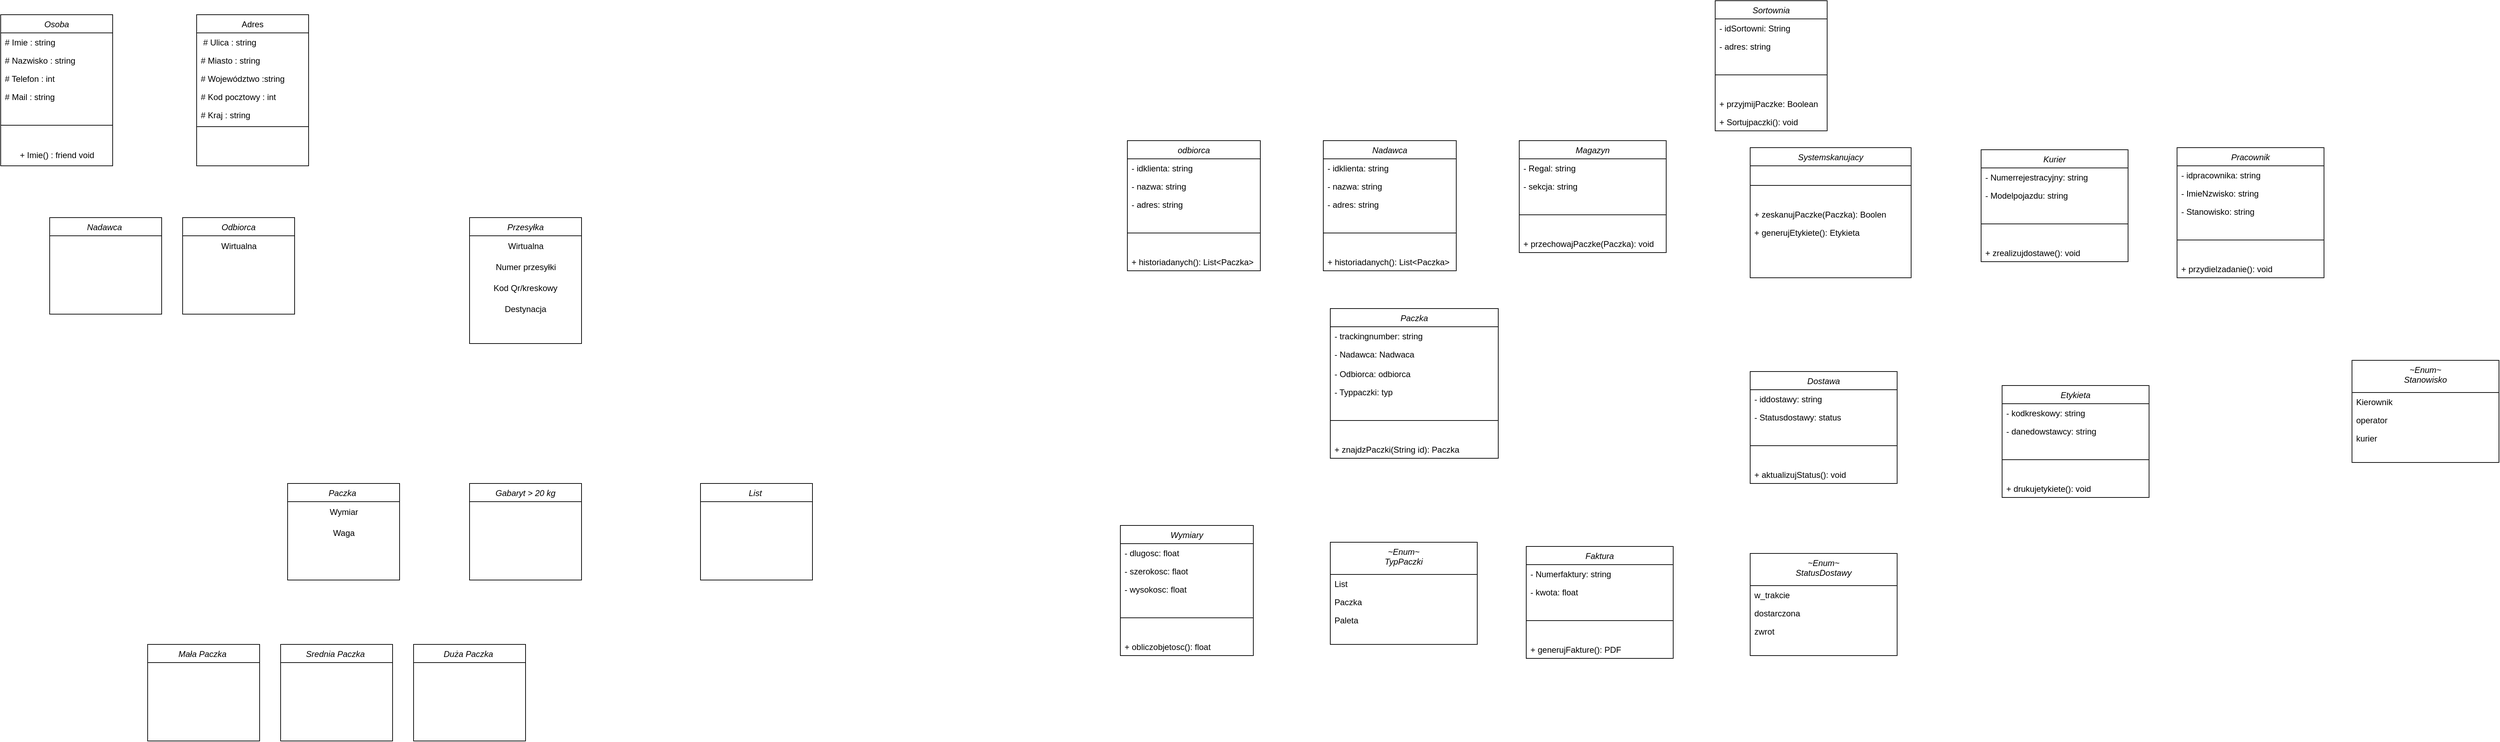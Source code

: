 <mxfile version="26.2.9">
  <diagram id="C5RBs43oDa-KdzZeNtuy" name="Page-1">
    <mxGraphModel dx="1519" dy="380" grid="1" gridSize="10" guides="1" tooltips="1" connect="1" arrows="1" fold="1" page="1" pageScale="1" pageWidth="827" pageHeight="1169" math="0" shadow="0">
      <root>
        <mxCell id="WIyWlLk6GJQsqaUBKTNV-0" />
        <mxCell id="WIyWlLk6GJQsqaUBKTNV-1" parent="WIyWlLk6GJQsqaUBKTNV-0" />
        <mxCell id="zkfFHV4jXpPFQw0GAbJ--0" value="Osoba" style="swimlane;fontStyle=2;align=center;verticalAlign=top;childLayout=stackLayout;horizontal=1;startSize=26;horizontalStack=0;resizeParent=1;resizeLast=0;collapsible=1;marginBottom=0;rounded=0;shadow=0;strokeWidth=1;" parent="WIyWlLk6GJQsqaUBKTNV-1" vertex="1">
          <mxGeometry x="-700" y="30" width="160" height="216" as="geometry">
            <mxRectangle x="230" y="140" width="160" height="26" as="alternateBounds" />
          </mxGeometry>
        </mxCell>
        <mxCell id="zkfFHV4jXpPFQw0GAbJ--1" value="# Imie : string" style="text;align=left;verticalAlign=top;spacingLeft=4;spacingRight=4;overflow=hidden;rotatable=0;points=[[0,0.5],[1,0.5]];portConstraint=eastwest;" parent="zkfFHV4jXpPFQw0GAbJ--0" vertex="1">
          <mxGeometry y="26" width="160" height="26" as="geometry" />
        </mxCell>
        <mxCell id="zkfFHV4jXpPFQw0GAbJ--2" value="# Nazwisko : string" style="text;align=left;verticalAlign=top;spacingLeft=4;spacingRight=4;overflow=hidden;rotatable=0;points=[[0,0.5],[1,0.5]];portConstraint=eastwest;rounded=0;shadow=0;html=0;" parent="zkfFHV4jXpPFQw0GAbJ--0" vertex="1">
          <mxGeometry y="52" width="160" height="26" as="geometry" />
        </mxCell>
        <mxCell id="zkfFHV4jXpPFQw0GAbJ--3" value="# Telefon : int" style="text;align=left;verticalAlign=top;spacingLeft=4;spacingRight=4;overflow=hidden;rotatable=0;points=[[0,0.5],[1,0.5]];portConstraint=eastwest;rounded=0;shadow=0;html=0;" parent="zkfFHV4jXpPFQw0GAbJ--0" vertex="1">
          <mxGeometry y="78" width="160" height="26" as="geometry" />
        </mxCell>
        <mxCell id="BdsNktn8c3Ki6Q-YQM_h-1" value="# Mail : string" style="text;align=left;verticalAlign=top;spacingLeft=4;spacingRight=4;overflow=hidden;rotatable=0;points=[[0,0.5],[1,0.5]];portConstraint=eastwest;rounded=0;shadow=0;html=0;" parent="zkfFHV4jXpPFQw0GAbJ--0" vertex="1">
          <mxGeometry y="104" width="160" height="26" as="geometry" />
        </mxCell>
        <mxCell id="zkfFHV4jXpPFQw0GAbJ--4" value="" style="line;html=1;strokeWidth=1;align=left;verticalAlign=middle;spacingTop=-1;spacingLeft=3;spacingRight=3;rotatable=0;labelPosition=right;points=[];portConstraint=eastwest;" parent="zkfFHV4jXpPFQw0GAbJ--0" vertex="1">
          <mxGeometry y="130" width="160" height="56" as="geometry" />
        </mxCell>
        <mxCell id="GxkbKtknB-CjIowT5Ta8-1" value="+ Imie() : friend void" style="text;html=1;align=center;verticalAlign=middle;resizable=0;points=[];autosize=1;strokeColor=none;fillColor=none;" vertex="1" parent="zkfFHV4jXpPFQw0GAbJ--0">
          <mxGeometry y="186" width="160" height="30" as="geometry" />
        </mxCell>
        <mxCell id="zkfFHV4jXpPFQw0GAbJ--17" value="Adres" style="swimlane;fontStyle=0;align=center;verticalAlign=top;childLayout=stackLayout;horizontal=1;startSize=26;horizontalStack=0;resizeParent=1;resizeLast=0;collapsible=1;marginBottom=0;rounded=0;shadow=0;strokeWidth=1;" parent="WIyWlLk6GJQsqaUBKTNV-1" vertex="1">
          <mxGeometry x="-420" y="30" width="160" height="216" as="geometry">
            <mxRectangle x="550" y="140" width="160" height="26" as="alternateBounds" />
          </mxGeometry>
        </mxCell>
        <mxCell id="zkfFHV4jXpPFQw0GAbJ--18" value=" # Ulica : string" style="text;align=left;verticalAlign=top;spacingLeft=4;spacingRight=4;overflow=hidden;rotatable=0;points=[[0,0.5],[1,0.5]];portConstraint=eastwest;" parent="zkfFHV4jXpPFQw0GAbJ--17" vertex="1">
          <mxGeometry y="26" width="160" height="26" as="geometry" />
        </mxCell>
        <mxCell id="zkfFHV4jXpPFQw0GAbJ--19" value="# Miasto : string" style="text;align=left;verticalAlign=top;spacingLeft=4;spacingRight=4;overflow=hidden;rotatable=0;points=[[0,0.5],[1,0.5]];portConstraint=eastwest;rounded=0;shadow=0;html=0;" parent="zkfFHV4jXpPFQw0GAbJ--17" vertex="1">
          <mxGeometry y="52" width="160" height="26" as="geometry" />
        </mxCell>
        <mxCell id="zkfFHV4jXpPFQw0GAbJ--20" value="# Województwo :string" style="text;align=left;verticalAlign=top;spacingLeft=4;spacingRight=4;overflow=hidden;rotatable=0;points=[[0,0.5],[1,0.5]];portConstraint=eastwest;rounded=0;shadow=0;html=0;" parent="zkfFHV4jXpPFQw0GAbJ--17" vertex="1">
          <mxGeometry y="78" width="160" height="26" as="geometry" />
        </mxCell>
        <mxCell id="zkfFHV4jXpPFQw0GAbJ--21" value="# Kod pocztowy : int" style="text;align=left;verticalAlign=top;spacingLeft=4;spacingRight=4;overflow=hidden;rotatable=0;points=[[0,0.5],[1,0.5]];portConstraint=eastwest;rounded=0;shadow=0;html=0;" parent="zkfFHV4jXpPFQw0GAbJ--17" vertex="1">
          <mxGeometry y="104" width="160" height="26" as="geometry" />
        </mxCell>
        <mxCell id="zkfFHV4jXpPFQw0GAbJ--22" value="# Kraj : string" style="text;align=left;verticalAlign=top;spacingLeft=4;spacingRight=4;overflow=hidden;rotatable=0;points=[[0,0.5],[1,0.5]];portConstraint=eastwest;rounded=0;shadow=0;html=0;" parent="zkfFHV4jXpPFQw0GAbJ--17" vertex="1">
          <mxGeometry y="130" width="160" height="26" as="geometry" />
        </mxCell>
        <mxCell id="zkfFHV4jXpPFQw0GAbJ--23" value="" style="line;html=1;strokeWidth=1;align=left;verticalAlign=middle;spacingTop=-1;spacingLeft=3;spacingRight=3;rotatable=0;labelPosition=right;points=[];portConstraint=eastwest;" parent="zkfFHV4jXpPFQw0GAbJ--17" vertex="1">
          <mxGeometry y="156" width="160" height="8" as="geometry" />
        </mxCell>
        <mxCell id="rjLxEYTSQMDGjOI9FriD-2" value="Przesyłka" style="swimlane;fontStyle=2;align=center;verticalAlign=top;childLayout=stackLayout;horizontal=1;startSize=26;horizontalStack=0;resizeParent=1;resizeLast=0;collapsible=1;marginBottom=0;rounded=0;shadow=0;strokeWidth=1;" parent="WIyWlLk6GJQsqaUBKTNV-1" vertex="1">
          <mxGeometry x="-30" y="320" width="160" height="180" as="geometry">
            <mxRectangle x="230" y="140" width="160" height="26" as="alternateBounds" />
          </mxGeometry>
        </mxCell>
        <mxCell id="rjLxEYTSQMDGjOI9FriD-8" value="Wirtualna" style="text;html=1;align=center;verticalAlign=middle;resizable=0;points=[];autosize=1;strokeColor=none;fillColor=none;" parent="rjLxEYTSQMDGjOI9FriD-2" vertex="1">
          <mxGeometry y="26" width="160" height="30" as="geometry" />
        </mxCell>
        <mxCell id="W7phZdBXkQrkiaIX9PyD-0" value="Numer przesyłki" style="text;html=1;align=center;verticalAlign=middle;resizable=0;points=[];autosize=1;strokeColor=none;fillColor=none;" parent="rjLxEYTSQMDGjOI9FriD-2" vertex="1">
          <mxGeometry y="56" width="160" height="30" as="geometry" />
        </mxCell>
        <mxCell id="W7phZdBXkQrkiaIX9PyD-1" value="Kod Qr/kreskowy" style="text;html=1;align=center;verticalAlign=middle;whiteSpace=wrap;rounded=0;" parent="rjLxEYTSQMDGjOI9FriD-2" vertex="1">
          <mxGeometry y="86" width="160" height="30" as="geometry" />
        </mxCell>
        <mxCell id="ycdO8XLY1XzXlpFilpPe-3" value="Destynacja" style="text;html=1;align=center;verticalAlign=middle;whiteSpace=wrap;rounded=0;" parent="rjLxEYTSQMDGjOI9FriD-2" vertex="1">
          <mxGeometry y="116" width="160" height="30" as="geometry" />
        </mxCell>
        <mxCell id="rjLxEYTSQMDGjOI9FriD-10" value="Paczka " style="swimlane;fontStyle=2;align=center;verticalAlign=top;childLayout=stackLayout;horizontal=1;startSize=26;horizontalStack=0;resizeParent=1;resizeLast=0;collapsible=1;marginBottom=0;rounded=0;shadow=0;strokeWidth=1;" parent="WIyWlLk6GJQsqaUBKTNV-1" vertex="1">
          <mxGeometry x="-290" y="700" width="160" height="138" as="geometry">
            <mxRectangle x="230" y="140" width="160" height="26" as="alternateBounds" />
          </mxGeometry>
        </mxCell>
        <mxCell id="ycdO8XLY1XzXlpFilpPe-28" value="Wymiar" style="text;html=1;align=center;verticalAlign=middle;resizable=0;points=[];autosize=1;strokeColor=none;fillColor=none;" parent="rjLxEYTSQMDGjOI9FriD-10" vertex="1">
          <mxGeometry y="26" width="160" height="30" as="geometry" />
        </mxCell>
        <mxCell id="ycdO8XLY1XzXlpFilpPe-29" value="Waga" style="text;html=1;align=center;verticalAlign=middle;resizable=0;points=[];autosize=1;strokeColor=none;fillColor=none;" parent="rjLxEYTSQMDGjOI9FriD-10" vertex="1">
          <mxGeometry y="56" width="160" height="30" as="geometry" />
        </mxCell>
        <mxCell id="rjLxEYTSQMDGjOI9FriD-16" value="List " style="swimlane;fontStyle=2;align=center;verticalAlign=top;childLayout=stackLayout;horizontal=1;startSize=26;horizontalStack=0;resizeParent=1;resizeLast=0;collapsible=1;marginBottom=0;rounded=0;shadow=0;strokeWidth=1;" parent="WIyWlLk6GJQsqaUBKTNV-1" vertex="1">
          <mxGeometry x="300" y="700" width="160" height="138" as="geometry">
            <mxRectangle x="230" y="140" width="160" height="26" as="alternateBounds" />
          </mxGeometry>
        </mxCell>
        <mxCell id="rjLxEYTSQMDGjOI9FriD-22" value="Gabaryt &gt; 20 kg" style="swimlane;fontStyle=2;align=center;verticalAlign=top;childLayout=stackLayout;horizontal=1;startSize=26;horizontalStack=0;resizeParent=1;resizeLast=0;collapsible=1;marginBottom=0;rounded=0;shadow=0;strokeWidth=1;" parent="WIyWlLk6GJQsqaUBKTNV-1" vertex="1">
          <mxGeometry x="-30" y="700" width="160" height="138" as="geometry">
            <mxRectangle x="230" y="140" width="160" height="26" as="alternateBounds" />
          </mxGeometry>
        </mxCell>
        <mxCell id="rjLxEYTSQMDGjOI9FriD-40" value="Nadawca " style="swimlane;fontStyle=2;align=center;verticalAlign=top;childLayout=stackLayout;horizontal=1;startSize=26;horizontalStack=0;resizeParent=1;resizeLast=0;collapsible=1;marginBottom=0;rounded=0;shadow=0;strokeWidth=1;" parent="WIyWlLk6GJQsqaUBKTNV-1" vertex="1">
          <mxGeometry x="-630" y="320" width="160" height="138" as="geometry">
            <mxRectangle x="230" y="140" width="160" height="26" as="alternateBounds" />
          </mxGeometry>
        </mxCell>
        <mxCell id="rjLxEYTSQMDGjOI9FriD-46" value="Odbiorca" style="swimlane;fontStyle=2;align=center;verticalAlign=top;childLayout=stackLayout;horizontal=1;startSize=26;horizontalStack=0;resizeParent=1;resizeLast=0;collapsible=1;marginBottom=0;rounded=0;shadow=0;strokeWidth=1;" parent="WIyWlLk6GJQsqaUBKTNV-1" vertex="1">
          <mxGeometry x="-440" y="320" width="160" height="138" as="geometry">
            <mxRectangle x="230" y="140" width="160" height="26" as="alternateBounds" />
          </mxGeometry>
        </mxCell>
        <mxCell id="ycdO8XLY1XzXlpFilpPe-8" value="Wirtualna" style="text;html=1;align=center;verticalAlign=middle;resizable=0;points=[];autosize=1;strokeColor=none;fillColor=none;" parent="rjLxEYTSQMDGjOI9FriD-46" vertex="1">
          <mxGeometry y="26" width="160" height="30" as="geometry" />
        </mxCell>
        <mxCell id="ycdO8XLY1XzXlpFilpPe-0" value="Mała Paczka " style="swimlane;fontStyle=2;align=center;verticalAlign=top;childLayout=stackLayout;horizontal=1;startSize=26;horizontalStack=0;resizeParent=1;resizeLast=0;collapsible=1;marginBottom=0;rounded=0;shadow=0;strokeWidth=1;" parent="WIyWlLk6GJQsqaUBKTNV-1" vertex="1">
          <mxGeometry x="-490" y="930" width="160" height="138" as="geometry">
            <mxRectangle x="230" y="140" width="160" height="26" as="alternateBounds" />
          </mxGeometry>
        </mxCell>
        <mxCell id="ycdO8XLY1XzXlpFilpPe-1" value="Srednia Paczka " style="swimlane;fontStyle=2;align=center;verticalAlign=top;childLayout=stackLayout;horizontal=1;startSize=26;horizontalStack=0;resizeParent=1;resizeLast=0;collapsible=1;marginBottom=0;rounded=0;shadow=0;strokeWidth=1;" parent="WIyWlLk6GJQsqaUBKTNV-1" vertex="1">
          <mxGeometry x="-300" y="930" width="160" height="138" as="geometry">
            <mxRectangle x="230" y="140" width="160" height="26" as="alternateBounds" />
          </mxGeometry>
        </mxCell>
        <mxCell id="ycdO8XLY1XzXlpFilpPe-4" value="Duża Paczka " style="swimlane;fontStyle=2;align=center;verticalAlign=top;childLayout=stackLayout;horizontal=1;startSize=26;horizontalStack=0;resizeParent=1;resizeLast=0;collapsible=1;marginBottom=0;rounded=0;shadow=0;strokeWidth=1;" parent="WIyWlLk6GJQsqaUBKTNV-1" vertex="1">
          <mxGeometry x="-110" y="930" width="160" height="138" as="geometry">
            <mxRectangle x="230" y="140" width="160" height="26" as="alternateBounds" />
          </mxGeometry>
        </mxCell>
        <mxCell id="8LbB3TqISz4UHMFWmRGF-1011" value="Sortownia" style="swimlane;fontStyle=2;align=center;verticalAlign=top;childLayout=stackLayout;horizontal=1;startSize=26;horizontalStack=0;resizeParent=1;resizeLast=0;collapsible=1;marginBottom=0;rounded=0;shadow=0;strokeWidth=1;" vertex="1" parent="WIyWlLk6GJQsqaUBKTNV-1">
          <mxGeometry x="1750" y="10" width="160" height="186" as="geometry">
            <mxRectangle x="230" y="140" width="160" height="26" as="alternateBounds" />
          </mxGeometry>
        </mxCell>
        <mxCell id="8LbB3TqISz4UHMFWmRGF-1012" value="- idSortowni: String" style="text;align=left;verticalAlign=top;spacingLeft=4;spacingRight=4;overflow=hidden;rotatable=0;points=[[0,0.5],[1,0.5]];portConstraint=eastwest;" vertex="1" parent="8LbB3TqISz4UHMFWmRGF-1011">
          <mxGeometry y="26" width="160" height="26" as="geometry" />
        </mxCell>
        <mxCell id="8LbB3TqISz4UHMFWmRGF-1013" value="- adres: string" style="text;align=left;verticalAlign=top;spacingLeft=4;spacingRight=4;overflow=hidden;rotatable=0;points=[[0,0.5],[1,0.5]];portConstraint=eastwest;rounded=0;shadow=0;html=0;" vertex="1" parent="8LbB3TqISz4UHMFWmRGF-1011">
          <mxGeometry y="52" width="160" height="26" as="geometry" />
        </mxCell>
        <mxCell id="8LbB3TqISz4UHMFWmRGF-1016" value="" style="line;html=1;strokeWidth=1;align=left;verticalAlign=middle;spacingTop=-1;spacingLeft=3;spacingRight=3;rotatable=0;labelPosition=right;points=[];portConstraint=eastwest;" vertex="1" parent="8LbB3TqISz4UHMFWmRGF-1011">
          <mxGeometry y="78" width="160" height="56" as="geometry" />
        </mxCell>
        <mxCell id="8LbB3TqISz4UHMFWmRGF-1014" value="+ przyjmijPaczke: Boolean" style="text;align=left;verticalAlign=top;spacingLeft=4;spacingRight=4;overflow=hidden;rotatable=0;points=[[0,0.5],[1,0.5]];portConstraint=eastwest;rounded=0;shadow=0;html=0;" vertex="1" parent="8LbB3TqISz4UHMFWmRGF-1011">
          <mxGeometry y="134" width="160" height="26" as="geometry" />
        </mxCell>
        <mxCell id="8LbB3TqISz4UHMFWmRGF-1015" value="+ Sortujpaczki(): void" style="text;align=left;verticalAlign=top;spacingLeft=4;spacingRight=4;overflow=hidden;rotatable=0;points=[[0,0.5],[1,0.5]];portConstraint=eastwest;rounded=0;shadow=0;html=0;" vertex="1" parent="8LbB3TqISz4UHMFWmRGF-1011">
          <mxGeometry y="160" width="160" height="26" as="geometry" />
        </mxCell>
        <mxCell id="8LbB3TqISz4UHMFWmRGF-1017" value="Magazyn" style="swimlane;fontStyle=2;align=center;verticalAlign=top;childLayout=stackLayout;horizontal=1;startSize=26;horizontalStack=0;resizeParent=1;resizeLast=0;collapsible=1;marginBottom=0;rounded=0;shadow=0;strokeWidth=1;" vertex="1" parent="WIyWlLk6GJQsqaUBKTNV-1">
          <mxGeometry x="1470" y="210" width="210" height="160" as="geometry">
            <mxRectangle x="230" y="140" width="160" height="26" as="alternateBounds" />
          </mxGeometry>
        </mxCell>
        <mxCell id="8LbB3TqISz4UHMFWmRGF-1018" value="- Regal: string" style="text;align=left;verticalAlign=top;spacingLeft=4;spacingRight=4;overflow=hidden;rotatable=0;points=[[0,0.5],[1,0.5]];portConstraint=eastwest;" vertex="1" parent="8LbB3TqISz4UHMFWmRGF-1017">
          <mxGeometry y="26" width="210" height="26" as="geometry" />
        </mxCell>
        <mxCell id="8LbB3TqISz4UHMFWmRGF-1019" value="- sekcja: string" style="text;align=left;verticalAlign=top;spacingLeft=4;spacingRight=4;overflow=hidden;rotatable=0;points=[[0,0.5],[1,0.5]];portConstraint=eastwest;rounded=0;shadow=0;html=0;" vertex="1" parent="8LbB3TqISz4UHMFWmRGF-1017">
          <mxGeometry y="52" width="210" height="26" as="geometry" />
        </mxCell>
        <mxCell id="8LbB3TqISz4UHMFWmRGF-1022" value="" style="line;html=1;strokeWidth=1;align=left;verticalAlign=middle;spacingTop=-1;spacingLeft=3;spacingRight=3;rotatable=0;labelPosition=right;points=[];portConstraint=eastwest;" vertex="1" parent="8LbB3TqISz4UHMFWmRGF-1017">
          <mxGeometry y="78" width="210" height="56" as="geometry" />
        </mxCell>
        <mxCell id="8LbB3TqISz4UHMFWmRGF-1021" value="+ przechowajPaczke(Paczka): void" style="text;align=left;verticalAlign=top;spacingLeft=4;spacingRight=4;overflow=hidden;rotatable=0;points=[[0,0.5],[1,0.5]];portConstraint=eastwest;rounded=0;shadow=0;html=0;" vertex="1" parent="8LbB3TqISz4UHMFWmRGF-1017">
          <mxGeometry y="134" width="210" height="26" as="geometry" />
        </mxCell>
        <mxCell id="8LbB3TqISz4UHMFWmRGF-1025" value="Nadawca" style="swimlane;fontStyle=2;align=center;verticalAlign=top;childLayout=stackLayout;horizontal=1;startSize=26;horizontalStack=0;resizeParent=1;resizeLast=0;collapsible=1;marginBottom=0;rounded=0;shadow=0;strokeWidth=1;" vertex="1" parent="WIyWlLk6GJQsqaUBKTNV-1">
          <mxGeometry x="1190" y="210" width="190" height="186" as="geometry">
            <mxRectangle x="230" y="140" width="160" height="26" as="alternateBounds" />
          </mxGeometry>
        </mxCell>
        <mxCell id="8LbB3TqISz4UHMFWmRGF-1026" value="- idklienta: string" style="text;align=left;verticalAlign=top;spacingLeft=4;spacingRight=4;overflow=hidden;rotatable=0;points=[[0,0.5],[1,0.5]];portConstraint=eastwest;" vertex="1" parent="8LbB3TqISz4UHMFWmRGF-1025">
          <mxGeometry y="26" width="190" height="26" as="geometry" />
        </mxCell>
        <mxCell id="8LbB3TqISz4UHMFWmRGF-1027" value="- nazwa: string" style="text;align=left;verticalAlign=top;spacingLeft=4;spacingRight=4;overflow=hidden;rotatable=0;points=[[0,0.5],[1,0.5]];portConstraint=eastwest;rounded=0;shadow=0;html=0;" vertex="1" parent="8LbB3TqISz4UHMFWmRGF-1025">
          <mxGeometry y="52" width="190" height="26" as="geometry" />
        </mxCell>
        <mxCell id="8LbB3TqISz4UHMFWmRGF-1028" value="- adres: string" style="text;align=left;verticalAlign=top;spacingLeft=4;spacingRight=4;overflow=hidden;rotatable=0;points=[[0,0.5],[1,0.5]];portConstraint=eastwest;rounded=0;shadow=0;html=0;" vertex="1" parent="8LbB3TqISz4UHMFWmRGF-1025">
          <mxGeometry y="78" width="190" height="26" as="geometry" />
        </mxCell>
        <mxCell id="8LbB3TqISz4UHMFWmRGF-1030" value="" style="line;html=1;strokeWidth=1;align=left;verticalAlign=middle;spacingTop=-1;spacingLeft=3;spacingRight=3;rotatable=0;labelPosition=right;points=[];portConstraint=eastwest;" vertex="1" parent="8LbB3TqISz4UHMFWmRGF-1025">
          <mxGeometry y="104" width="190" height="56" as="geometry" />
        </mxCell>
        <mxCell id="8LbB3TqISz4UHMFWmRGF-1029" value="+ historiadanych(): List&lt;Paczka&gt;" style="text;align=left;verticalAlign=top;spacingLeft=4;spacingRight=4;overflow=hidden;rotatable=0;points=[[0,0.5],[1,0.5]];portConstraint=eastwest;rounded=0;shadow=0;html=0;" vertex="1" parent="8LbB3TqISz4UHMFWmRGF-1025">
          <mxGeometry y="160" width="190" height="26" as="geometry" />
        </mxCell>
        <mxCell id="8LbB3TqISz4UHMFWmRGF-1043" value="odbiorca" style="swimlane;fontStyle=2;align=center;verticalAlign=top;childLayout=stackLayout;horizontal=1;startSize=26;horizontalStack=0;resizeParent=1;resizeLast=0;collapsible=1;marginBottom=0;rounded=0;shadow=0;strokeWidth=1;" vertex="1" parent="WIyWlLk6GJQsqaUBKTNV-1">
          <mxGeometry x="910" y="210" width="190" height="186" as="geometry">
            <mxRectangle x="230" y="140" width="160" height="26" as="alternateBounds" />
          </mxGeometry>
        </mxCell>
        <mxCell id="8LbB3TqISz4UHMFWmRGF-1044" value="- idklienta: string" style="text;align=left;verticalAlign=top;spacingLeft=4;spacingRight=4;overflow=hidden;rotatable=0;points=[[0,0.5],[1,0.5]];portConstraint=eastwest;" vertex="1" parent="8LbB3TqISz4UHMFWmRGF-1043">
          <mxGeometry y="26" width="190" height="26" as="geometry" />
        </mxCell>
        <mxCell id="8LbB3TqISz4UHMFWmRGF-1045" value="- nazwa: string" style="text;align=left;verticalAlign=top;spacingLeft=4;spacingRight=4;overflow=hidden;rotatable=0;points=[[0,0.5],[1,0.5]];portConstraint=eastwest;rounded=0;shadow=0;html=0;" vertex="1" parent="8LbB3TqISz4UHMFWmRGF-1043">
          <mxGeometry y="52" width="190" height="26" as="geometry" />
        </mxCell>
        <mxCell id="8LbB3TqISz4UHMFWmRGF-1046" value="- adres: string" style="text;align=left;verticalAlign=top;spacingLeft=4;spacingRight=4;overflow=hidden;rotatable=0;points=[[0,0.5],[1,0.5]];portConstraint=eastwest;rounded=0;shadow=0;html=0;" vertex="1" parent="8LbB3TqISz4UHMFWmRGF-1043">
          <mxGeometry y="78" width="190" height="26" as="geometry" />
        </mxCell>
        <mxCell id="8LbB3TqISz4UHMFWmRGF-1047" value="" style="line;html=1;strokeWidth=1;align=left;verticalAlign=middle;spacingTop=-1;spacingLeft=3;spacingRight=3;rotatable=0;labelPosition=right;points=[];portConstraint=eastwest;" vertex="1" parent="8LbB3TqISz4UHMFWmRGF-1043">
          <mxGeometry y="104" width="190" height="56" as="geometry" />
        </mxCell>
        <mxCell id="8LbB3TqISz4UHMFWmRGF-1048" value="+ historiadanych(): List&lt;Paczka&gt;" style="text;align=left;verticalAlign=top;spacingLeft=4;spacingRight=4;overflow=hidden;rotatable=0;points=[[0,0.5],[1,0.5]];portConstraint=eastwest;rounded=0;shadow=0;html=0;" vertex="1" parent="8LbB3TqISz4UHMFWmRGF-1043">
          <mxGeometry y="160" width="190" height="26" as="geometry" />
        </mxCell>
        <mxCell id="8LbB3TqISz4UHMFWmRGF-1049" value="Systemskanujacy" style="swimlane;fontStyle=2;align=center;verticalAlign=top;childLayout=stackLayout;horizontal=1;startSize=26;horizontalStack=0;resizeParent=1;resizeLast=0;collapsible=1;marginBottom=0;rounded=0;shadow=0;strokeWidth=1;" vertex="1" parent="WIyWlLk6GJQsqaUBKTNV-1">
          <mxGeometry x="1800" y="220" width="230" height="186" as="geometry">
            <mxRectangle x="230" y="140" width="160" height="26" as="alternateBounds" />
          </mxGeometry>
        </mxCell>
        <mxCell id="8LbB3TqISz4UHMFWmRGF-1053" value="" style="line;html=1;strokeWidth=1;align=left;verticalAlign=middle;spacingTop=-1;spacingLeft=3;spacingRight=3;rotatable=0;labelPosition=right;points=[];portConstraint=eastwest;" vertex="1" parent="8LbB3TqISz4UHMFWmRGF-1049">
          <mxGeometry y="26" width="230" height="56" as="geometry" />
        </mxCell>
        <mxCell id="8LbB3TqISz4UHMFWmRGF-1054" value="+ zeskanujPaczke(Paczka): Boolen" style="text;align=left;verticalAlign=top;spacingLeft=4;spacingRight=4;overflow=hidden;rotatable=0;points=[[0,0.5],[1,0.5]];portConstraint=eastwest;rounded=0;shadow=0;html=0;" vertex="1" parent="8LbB3TqISz4UHMFWmRGF-1049">
          <mxGeometry y="82" width="230" height="26" as="geometry" />
        </mxCell>
        <mxCell id="8LbB3TqISz4UHMFWmRGF-1055" value="+ generujEtykiete(): Etykieta" style="text;align=left;verticalAlign=top;spacingLeft=4;spacingRight=4;overflow=hidden;rotatable=0;points=[[0,0.5],[1,0.5]];portConstraint=eastwest;rounded=0;shadow=0;html=0;" vertex="1" parent="8LbB3TqISz4UHMFWmRGF-1049">
          <mxGeometry y="108" width="230" height="26" as="geometry" />
        </mxCell>
        <mxCell id="8LbB3TqISz4UHMFWmRGF-1056" value="Kurier" style="swimlane;fontStyle=2;align=center;verticalAlign=top;childLayout=stackLayout;horizontal=1;startSize=26;horizontalStack=0;resizeParent=1;resizeLast=0;collapsible=1;marginBottom=0;rounded=0;shadow=0;strokeWidth=1;" vertex="1" parent="WIyWlLk6GJQsqaUBKTNV-1">
          <mxGeometry x="2130" y="223" width="210" height="160" as="geometry">
            <mxRectangle x="230" y="140" width="160" height="26" as="alternateBounds" />
          </mxGeometry>
        </mxCell>
        <mxCell id="8LbB3TqISz4UHMFWmRGF-1057" value="- Numerrejestracyjny: string" style="text;align=left;verticalAlign=top;spacingLeft=4;spacingRight=4;overflow=hidden;rotatable=0;points=[[0,0.5],[1,0.5]];portConstraint=eastwest;" vertex="1" parent="8LbB3TqISz4UHMFWmRGF-1056">
          <mxGeometry y="26" width="210" height="26" as="geometry" />
        </mxCell>
        <mxCell id="8LbB3TqISz4UHMFWmRGF-1058" value="- Modelpojazdu: string" style="text;align=left;verticalAlign=top;spacingLeft=4;spacingRight=4;overflow=hidden;rotatable=0;points=[[0,0.5],[1,0.5]];portConstraint=eastwest;rounded=0;shadow=0;html=0;" vertex="1" parent="8LbB3TqISz4UHMFWmRGF-1056">
          <mxGeometry y="52" width="210" height="26" as="geometry" />
        </mxCell>
        <mxCell id="8LbB3TqISz4UHMFWmRGF-1059" value="" style="line;html=1;strokeWidth=1;align=left;verticalAlign=middle;spacingTop=-1;spacingLeft=3;spacingRight=3;rotatable=0;labelPosition=right;points=[];portConstraint=eastwest;" vertex="1" parent="8LbB3TqISz4UHMFWmRGF-1056">
          <mxGeometry y="78" width="210" height="56" as="geometry" />
        </mxCell>
        <mxCell id="8LbB3TqISz4UHMFWmRGF-1060" value="+ zrealizujdostawe(): void" style="text;align=left;verticalAlign=top;spacingLeft=4;spacingRight=4;overflow=hidden;rotatable=0;points=[[0,0.5],[1,0.5]];portConstraint=eastwest;rounded=0;shadow=0;html=0;" vertex="1" parent="8LbB3TqISz4UHMFWmRGF-1056">
          <mxGeometry y="134" width="210" height="26" as="geometry" />
        </mxCell>
        <mxCell id="8LbB3TqISz4UHMFWmRGF-1061" value="Pracownik" style="swimlane;fontStyle=2;align=center;verticalAlign=top;childLayout=stackLayout;horizontal=1;startSize=26;horizontalStack=0;resizeParent=1;resizeLast=0;collapsible=1;marginBottom=0;rounded=0;shadow=0;strokeWidth=1;" vertex="1" parent="WIyWlLk6GJQsqaUBKTNV-1">
          <mxGeometry x="2410" y="220" width="210" height="186" as="geometry">
            <mxRectangle x="230" y="140" width="160" height="26" as="alternateBounds" />
          </mxGeometry>
        </mxCell>
        <mxCell id="8LbB3TqISz4UHMFWmRGF-1062" value="- idpracownika: string" style="text;align=left;verticalAlign=top;spacingLeft=4;spacingRight=4;overflow=hidden;rotatable=0;points=[[0,0.5],[1,0.5]];portConstraint=eastwest;" vertex="1" parent="8LbB3TqISz4UHMFWmRGF-1061">
          <mxGeometry y="26" width="210" height="26" as="geometry" />
        </mxCell>
        <mxCell id="8LbB3TqISz4UHMFWmRGF-1063" value="- ImieNzwisko: string" style="text;align=left;verticalAlign=top;spacingLeft=4;spacingRight=4;overflow=hidden;rotatable=0;points=[[0,0.5],[1,0.5]];portConstraint=eastwest;rounded=0;shadow=0;html=0;" vertex="1" parent="8LbB3TqISz4UHMFWmRGF-1061">
          <mxGeometry y="52" width="210" height="26" as="geometry" />
        </mxCell>
        <mxCell id="8LbB3TqISz4UHMFWmRGF-1066" value="- Stanowisko: string" style="text;align=left;verticalAlign=top;spacingLeft=4;spacingRight=4;overflow=hidden;rotatable=0;points=[[0,0.5],[1,0.5]];portConstraint=eastwest;rounded=0;shadow=0;html=0;" vertex="1" parent="8LbB3TqISz4UHMFWmRGF-1061">
          <mxGeometry y="78" width="210" height="26" as="geometry" />
        </mxCell>
        <mxCell id="8LbB3TqISz4UHMFWmRGF-1064" value="" style="line;html=1;strokeWidth=1;align=left;verticalAlign=middle;spacingTop=-1;spacingLeft=3;spacingRight=3;rotatable=0;labelPosition=right;points=[];portConstraint=eastwest;" vertex="1" parent="8LbB3TqISz4UHMFWmRGF-1061">
          <mxGeometry y="104" width="210" height="56" as="geometry" />
        </mxCell>
        <mxCell id="8LbB3TqISz4UHMFWmRGF-1065" value="+ przydielzadanie(): void" style="text;align=left;verticalAlign=top;spacingLeft=4;spacingRight=4;overflow=hidden;rotatable=0;points=[[0,0.5],[1,0.5]];portConstraint=eastwest;rounded=0;shadow=0;html=0;" vertex="1" parent="8LbB3TqISz4UHMFWmRGF-1061">
          <mxGeometry y="160" width="210" height="26" as="geometry" />
        </mxCell>
        <mxCell id="8LbB3TqISz4UHMFWmRGF-1067" value="~Enum~&#xa;Stanowisko" style="swimlane;fontStyle=2;align=center;verticalAlign=top;childLayout=stackLayout;horizontal=1;startSize=46;horizontalStack=0;resizeParent=1;resizeLast=0;collapsible=1;marginBottom=0;rounded=0;shadow=0;strokeWidth=1;" vertex="1" parent="WIyWlLk6GJQsqaUBKTNV-1">
          <mxGeometry x="2660" y="524" width="210" height="146" as="geometry">
            <mxRectangle x="230" y="140" width="160" height="26" as="alternateBounds" />
          </mxGeometry>
        </mxCell>
        <mxCell id="8LbB3TqISz4UHMFWmRGF-1068" value="Kierownik    " style="text;align=left;verticalAlign=top;spacingLeft=4;spacingRight=4;overflow=hidden;rotatable=0;points=[[0,0.5],[1,0.5]];portConstraint=eastwest;" vertex="1" parent="8LbB3TqISz4UHMFWmRGF-1067">
          <mxGeometry y="46" width="210" height="26" as="geometry" />
        </mxCell>
        <mxCell id="8LbB3TqISz4UHMFWmRGF-1069" value="operator" style="text;align=left;verticalAlign=top;spacingLeft=4;spacingRight=4;overflow=hidden;rotatable=0;points=[[0,0.5],[1,0.5]];portConstraint=eastwest;rounded=0;shadow=0;html=0;" vertex="1" parent="8LbB3TqISz4UHMFWmRGF-1067">
          <mxGeometry y="72" width="210" height="26" as="geometry" />
        </mxCell>
        <mxCell id="8LbB3TqISz4UHMFWmRGF-1070" value="kurier" style="text;align=left;verticalAlign=top;spacingLeft=4;spacingRight=4;overflow=hidden;rotatable=0;points=[[0,0.5],[1,0.5]];portConstraint=eastwest;rounded=0;shadow=0;html=0;" vertex="1" parent="8LbB3TqISz4UHMFWmRGF-1067">
          <mxGeometry y="98" width="210" height="26" as="geometry" />
        </mxCell>
        <mxCell id="8LbB3TqISz4UHMFWmRGF-1073" value="Etykieta" style="swimlane;fontStyle=2;align=center;verticalAlign=top;childLayout=stackLayout;horizontal=1;startSize=26;horizontalStack=0;resizeParent=1;resizeLast=0;collapsible=1;marginBottom=0;rounded=0;shadow=0;strokeWidth=1;" vertex="1" parent="WIyWlLk6GJQsqaUBKTNV-1">
          <mxGeometry x="2160" y="560" width="210" height="160" as="geometry">
            <mxRectangle x="230" y="140" width="160" height="26" as="alternateBounds" />
          </mxGeometry>
        </mxCell>
        <mxCell id="8LbB3TqISz4UHMFWmRGF-1074" value="- kodkreskowy: string" style="text;align=left;verticalAlign=top;spacingLeft=4;spacingRight=4;overflow=hidden;rotatable=0;points=[[0,0.5],[1,0.5]];portConstraint=eastwest;" vertex="1" parent="8LbB3TqISz4UHMFWmRGF-1073">
          <mxGeometry y="26" width="210" height="26" as="geometry" />
        </mxCell>
        <mxCell id="8LbB3TqISz4UHMFWmRGF-1075" value="- danedowstawcy: string" style="text;align=left;verticalAlign=top;spacingLeft=4;spacingRight=4;overflow=hidden;rotatable=0;points=[[0,0.5],[1,0.5]];portConstraint=eastwest;rounded=0;shadow=0;html=0;" vertex="1" parent="8LbB3TqISz4UHMFWmRGF-1073">
          <mxGeometry y="52" width="210" height="26" as="geometry" />
        </mxCell>
        <mxCell id="8LbB3TqISz4UHMFWmRGF-1076" value="" style="line;html=1;strokeWidth=1;align=left;verticalAlign=middle;spacingTop=-1;spacingLeft=3;spacingRight=3;rotatable=0;labelPosition=right;points=[];portConstraint=eastwest;" vertex="1" parent="8LbB3TqISz4UHMFWmRGF-1073">
          <mxGeometry y="78" width="210" height="56" as="geometry" />
        </mxCell>
        <mxCell id="8LbB3TqISz4UHMFWmRGF-1077" value="+ drukujetykiete(): void" style="text;align=left;verticalAlign=top;spacingLeft=4;spacingRight=4;overflow=hidden;rotatable=0;points=[[0,0.5],[1,0.5]];portConstraint=eastwest;rounded=0;shadow=0;html=0;" vertex="1" parent="8LbB3TqISz4UHMFWmRGF-1073">
          <mxGeometry y="134" width="210" height="26" as="geometry" />
        </mxCell>
        <mxCell id="8LbB3TqISz4UHMFWmRGF-1078" value="Dostawa" style="swimlane;fontStyle=2;align=center;verticalAlign=top;childLayout=stackLayout;horizontal=1;startSize=26;horizontalStack=0;resizeParent=1;resizeLast=0;collapsible=1;marginBottom=0;rounded=0;shadow=0;strokeWidth=1;" vertex="1" parent="WIyWlLk6GJQsqaUBKTNV-1">
          <mxGeometry x="1800" y="540" width="210" height="160" as="geometry">
            <mxRectangle x="230" y="140" width="160" height="26" as="alternateBounds" />
          </mxGeometry>
        </mxCell>
        <mxCell id="8LbB3TqISz4UHMFWmRGF-1079" value="- iddostawy: string" style="text;align=left;verticalAlign=top;spacingLeft=4;spacingRight=4;overflow=hidden;rotatable=0;points=[[0,0.5],[1,0.5]];portConstraint=eastwest;" vertex="1" parent="8LbB3TqISz4UHMFWmRGF-1078">
          <mxGeometry y="26" width="210" height="26" as="geometry" />
        </mxCell>
        <mxCell id="8LbB3TqISz4UHMFWmRGF-1080" value="- Statusdostawy: status" style="text;align=left;verticalAlign=top;spacingLeft=4;spacingRight=4;overflow=hidden;rotatable=0;points=[[0,0.5],[1,0.5]];portConstraint=eastwest;rounded=0;shadow=0;html=0;" vertex="1" parent="8LbB3TqISz4UHMFWmRGF-1078">
          <mxGeometry y="52" width="210" height="26" as="geometry" />
        </mxCell>
        <mxCell id="8LbB3TqISz4UHMFWmRGF-1081" value="" style="line;html=1;strokeWidth=1;align=left;verticalAlign=middle;spacingTop=-1;spacingLeft=3;spacingRight=3;rotatable=0;labelPosition=right;points=[];portConstraint=eastwest;" vertex="1" parent="8LbB3TqISz4UHMFWmRGF-1078">
          <mxGeometry y="78" width="210" height="56" as="geometry" />
        </mxCell>
        <mxCell id="8LbB3TqISz4UHMFWmRGF-1082" value="+ aktualizujStatus(): void" style="text;align=left;verticalAlign=top;spacingLeft=4;spacingRight=4;overflow=hidden;rotatable=0;points=[[0,0.5],[1,0.5]];portConstraint=eastwest;rounded=0;shadow=0;html=0;" vertex="1" parent="8LbB3TqISz4UHMFWmRGF-1078">
          <mxGeometry y="134" width="210" height="26" as="geometry" />
        </mxCell>
        <mxCell id="8LbB3TqISz4UHMFWmRGF-1083" value="~Enum~&#xa;StatusDostawy" style="swimlane;fontStyle=2;align=center;verticalAlign=top;childLayout=stackLayout;horizontal=1;startSize=46;horizontalStack=0;resizeParent=1;resizeLast=0;collapsible=1;marginBottom=0;rounded=0;shadow=0;strokeWidth=1;" vertex="1" parent="WIyWlLk6GJQsqaUBKTNV-1">
          <mxGeometry x="1800" y="800" width="210" height="146" as="geometry">
            <mxRectangle x="230" y="140" width="160" height="26" as="alternateBounds" />
          </mxGeometry>
        </mxCell>
        <mxCell id="8LbB3TqISz4UHMFWmRGF-1084" value="w_trakcie" style="text;align=left;verticalAlign=top;spacingLeft=4;spacingRight=4;overflow=hidden;rotatable=0;points=[[0,0.5],[1,0.5]];portConstraint=eastwest;" vertex="1" parent="8LbB3TqISz4UHMFWmRGF-1083">
          <mxGeometry y="46" width="210" height="26" as="geometry" />
        </mxCell>
        <mxCell id="8LbB3TqISz4UHMFWmRGF-1085" value="dostarczona" style="text;align=left;verticalAlign=top;spacingLeft=4;spacingRight=4;overflow=hidden;rotatable=0;points=[[0,0.5],[1,0.5]];portConstraint=eastwest;rounded=0;shadow=0;html=0;" vertex="1" parent="8LbB3TqISz4UHMFWmRGF-1083">
          <mxGeometry y="72" width="210" height="26" as="geometry" />
        </mxCell>
        <mxCell id="8LbB3TqISz4UHMFWmRGF-1086" value="zwrot" style="text;align=left;verticalAlign=top;spacingLeft=4;spacingRight=4;overflow=hidden;rotatable=0;points=[[0,0.5],[1,0.5]];portConstraint=eastwest;rounded=0;shadow=0;html=0;" vertex="1" parent="8LbB3TqISz4UHMFWmRGF-1083">
          <mxGeometry y="98" width="210" height="26" as="geometry" />
        </mxCell>
        <mxCell id="8LbB3TqISz4UHMFWmRGF-1087" value="Paczka" style="swimlane;fontStyle=2;align=center;verticalAlign=top;childLayout=stackLayout;horizontal=1;startSize=26;horizontalStack=0;resizeParent=1;resizeLast=0;collapsible=1;marginBottom=0;rounded=0;shadow=0;strokeWidth=1;" vertex="1" parent="WIyWlLk6GJQsqaUBKTNV-1">
          <mxGeometry x="1200" y="450" width="240" height="214" as="geometry">
            <mxRectangle x="230" y="140" width="160" height="26" as="alternateBounds" />
          </mxGeometry>
        </mxCell>
        <mxCell id="8LbB3TqISz4UHMFWmRGF-1088" value="- trackingnumber: string" style="text;align=left;verticalAlign=top;spacingLeft=4;spacingRight=4;overflow=hidden;rotatable=0;points=[[0,0.5],[1,0.5]];portConstraint=eastwest;" vertex="1" parent="8LbB3TqISz4UHMFWmRGF-1087">
          <mxGeometry y="26" width="240" height="26" as="geometry" />
        </mxCell>
        <mxCell id="8LbB3TqISz4UHMFWmRGF-1089" value="- Nadawca: Nadwaca" style="text;align=left;verticalAlign=top;spacingLeft=4;spacingRight=4;overflow=hidden;rotatable=0;points=[[0,0.5],[1,0.5]];portConstraint=eastwest;rounded=0;shadow=0;html=0;" vertex="1" parent="8LbB3TqISz4UHMFWmRGF-1087">
          <mxGeometry y="52" width="240" height="28" as="geometry" />
        </mxCell>
        <mxCell id="8LbB3TqISz4UHMFWmRGF-1090" value="- Odbiorca: odbiorca" style="text;align=left;verticalAlign=top;spacingLeft=4;spacingRight=4;overflow=hidden;rotatable=0;points=[[0,0.5],[1,0.5]];portConstraint=eastwest;rounded=0;shadow=0;html=0;" vertex="1" parent="8LbB3TqISz4UHMFWmRGF-1087">
          <mxGeometry y="80" width="240" height="26" as="geometry" />
        </mxCell>
        <mxCell id="8LbB3TqISz4UHMFWmRGF-1093" value="- Typpaczki: typ" style="text;align=left;verticalAlign=top;spacingLeft=4;spacingRight=4;overflow=hidden;rotatable=0;points=[[0,0.5],[1,0.5]];portConstraint=eastwest;rounded=0;shadow=0;html=0;" vertex="1" parent="8LbB3TqISz4UHMFWmRGF-1087">
          <mxGeometry y="106" width="240" height="26" as="geometry" />
        </mxCell>
        <mxCell id="8LbB3TqISz4UHMFWmRGF-1091" value="" style="line;html=1;strokeWidth=1;align=left;verticalAlign=middle;spacingTop=-1;spacingLeft=3;spacingRight=3;rotatable=0;labelPosition=right;points=[];portConstraint=eastwest;" vertex="1" parent="8LbB3TqISz4UHMFWmRGF-1087">
          <mxGeometry y="132" width="240" height="56" as="geometry" />
        </mxCell>
        <mxCell id="8LbB3TqISz4UHMFWmRGF-1092" value="+ znajdzPaczki(String id): Paczka" style="text;align=left;verticalAlign=top;spacingLeft=4;spacingRight=4;overflow=hidden;rotatable=0;points=[[0,0.5],[1,0.5]];portConstraint=eastwest;rounded=0;shadow=0;html=0;" vertex="1" parent="8LbB3TqISz4UHMFWmRGF-1087">
          <mxGeometry y="188" width="240" height="26" as="geometry" />
        </mxCell>
        <mxCell id="8LbB3TqISz4UHMFWmRGF-1094" value="~Enum~&#xa;TypPaczki" style="swimlane;fontStyle=2;align=center;verticalAlign=top;childLayout=stackLayout;horizontal=1;startSize=46;horizontalStack=0;resizeParent=1;resizeLast=0;collapsible=1;marginBottom=0;rounded=0;shadow=0;strokeWidth=1;" vertex="1" parent="WIyWlLk6GJQsqaUBKTNV-1">
          <mxGeometry x="1200" y="784" width="210" height="146" as="geometry">
            <mxRectangle x="230" y="140" width="160" height="26" as="alternateBounds" />
          </mxGeometry>
        </mxCell>
        <mxCell id="8LbB3TqISz4UHMFWmRGF-1095" value="List" style="text;align=left;verticalAlign=top;spacingLeft=4;spacingRight=4;overflow=hidden;rotatable=0;points=[[0,0.5],[1,0.5]];portConstraint=eastwest;" vertex="1" parent="8LbB3TqISz4UHMFWmRGF-1094">
          <mxGeometry y="46" width="210" height="26" as="geometry" />
        </mxCell>
        <mxCell id="8LbB3TqISz4UHMFWmRGF-1096" value="Paczka" style="text;align=left;verticalAlign=top;spacingLeft=4;spacingRight=4;overflow=hidden;rotatable=0;points=[[0,0.5],[1,0.5]];portConstraint=eastwest;rounded=0;shadow=0;html=0;" vertex="1" parent="8LbB3TqISz4UHMFWmRGF-1094">
          <mxGeometry y="72" width="210" height="26" as="geometry" />
        </mxCell>
        <mxCell id="8LbB3TqISz4UHMFWmRGF-1097" value="Paleta" style="text;align=left;verticalAlign=top;spacingLeft=4;spacingRight=4;overflow=hidden;rotatable=0;points=[[0,0.5],[1,0.5]];portConstraint=eastwest;rounded=0;shadow=0;html=0;" vertex="1" parent="8LbB3TqISz4UHMFWmRGF-1094">
          <mxGeometry y="98" width="210" height="26" as="geometry" />
        </mxCell>
        <mxCell id="8LbB3TqISz4UHMFWmRGF-1098" value="Faktura" style="swimlane;fontStyle=2;align=center;verticalAlign=top;childLayout=stackLayout;horizontal=1;startSize=26;horizontalStack=0;resizeParent=1;resizeLast=0;collapsible=1;marginBottom=0;rounded=0;shadow=0;strokeWidth=1;" vertex="1" parent="WIyWlLk6GJQsqaUBKTNV-1">
          <mxGeometry x="1480" y="790" width="210" height="160" as="geometry">
            <mxRectangle x="230" y="140" width="160" height="26" as="alternateBounds" />
          </mxGeometry>
        </mxCell>
        <mxCell id="8LbB3TqISz4UHMFWmRGF-1099" value="- Numerfaktury: string" style="text;align=left;verticalAlign=top;spacingLeft=4;spacingRight=4;overflow=hidden;rotatable=0;points=[[0,0.5],[1,0.5]];portConstraint=eastwest;" vertex="1" parent="8LbB3TqISz4UHMFWmRGF-1098">
          <mxGeometry y="26" width="210" height="26" as="geometry" />
        </mxCell>
        <mxCell id="8LbB3TqISz4UHMFWmRGF-1100" value="- kwota: float" style="text;align=left;verticalAlign=top;spacingLeft=4;spacingRight=4;overflow=hidden;rotatable=0;points=[[0,0.5],[1,0.5]];portConstraint=eastwest;rounded=0;shadow=0;html=0;" vertex="1" parent="8LbB3TqISz4UHMFWmRGF-1098">
          <mxGeometry y="52" width="210" height="26" as="geometry" />
        </mxCell>
        <mxCell id="8LbB3TqISz4UHMFWmRGF-1101" value="" style="line;html=1;strokeWidth=1;align=left;verticalAlign=middle;spacingTop=-1;spacingLeft=3;spacingRight=3;rotatable=0;labelPosition=right;points=[];portConstraint=eastwest;" vertex="1" parent="8LbB3TqISz4UHMFWmRGF-1098">
          <mxGeometry y="78" width="210" height="56" as="geometry" />
        </mxCell>
        <mxCell id="8LbB3TqISz4UHMFWmRGF-1102" value="+ generujFakture(): PDF" style="text;align=left;verticalAlign=top;spacingLeft=4;spacingRight=4;overflow=hidden;rotatable=0;points=[[0,0.5],[1,0.5]];portConstraint=eastwest;rounded=0;shadow=0;html=0;" vertex="1" parent="8LbB3TqISz4UHMFWmRGF-1098">
          <mxGeometry y="134" width="210" height="26" as="geometry" />
        </mxCell>
        <mxCell id="8LbB3TqISz4UHMFWmRGF-1103" value="Wymiary" style="swimlane;fontStyle=2;align=center;verticalAlign=top;childLayout=stackLayout;horizontal=1;startSize=26;horizontalStack=0;resizeParent=1;resizeLast=0;collapsible=1;marginBottom=0;rounded=0;shadow=0;strokeWidth=1;" vertex="1" parent="WIyWlLk6GJQsqaUBKTNV-1">
          <mxGeometry x="900" y="760" width="190" height="186" as="geometry">
            <mxRectangle x="230" y="140" width="160" height="26" as="alternateBounds" />
          </mxGeometry>
        </mxCell>
        <mxCell id="8LbB3TqISz4UHMFWmRGF-1104" value="- dlugosc: float" style="text;align=left;verticalAlign=top;spacingLeft=4;spacingRight=4;overflow=hidden;rotatable=0;points=[[0,0.5],[1,0.5]];portConstraint=eastwest;" vertex="1" parent="8LbB3TqISz4UHMFWmRGF-1103">
          <mxGeometry y="26" width="190" height="26" as="geometry" />
        </mxCell>
        <mxCell id="8LbB3TqISz4UHMFWmRGF-1105" value="- szerokosc: flaot" style="text;align=left;verticalAlign=top;spacingLeft=4;spacingRight=4;overflow=hidden;rotatable=0;points=[[0,0.5],[1,0.5]];portConstraint=eastwest;rounded=0;shadow=0;html=0;" vertex="1" parent="8LbB3TqISz4UHMFWmRGF-1103">
          <mxGeometry y="52" width="190" height="26" as="geometry" />
        </mxCell>
        <mxCell id="8LbB3TqISz4UHMFWmRGF-1106" value="- wysokosc: float" style="text;align=left;verticalAlign=top;spacingLeft=4;spacingRight=4;overflow=hidden;rotatable=0;points=[[0,0.5],[1,0.5]];portConstraint=eastwest;rounded=0;shadow=0;html=0;" vertex="1" parent="8LbB3TqISz4UHMFWmRGF-1103">
          <mxGeometry y="78" width="190" height="26" as="geometry" />
        </mxCell>
        <mxCell id="8LbB3TqISz4UHMFWmRGF-1107" value="" style="line;html=1;strokeWidth=1;align=left;verticalAlign=middle;spacingTop=-1;spacingLeft=3;spacingRight=3;rotatable=0;labelPosition=right;points=[];portConstraint=eastwest;" vertex="1" parent="8LbB3TqISz4UHMFWmRGF-1103">
          <mxGeometry y="104" width="190" height="56" as="geometry" />
        </mxCell>
        <mxCell id="8LbB3TqISz4UHMFWmRGF-1108" value="+ obliczobjetosc(): float" style="text;align=left;verticalAlign=top;spacingLeft=4;spacingRight=4;overflow=hidden;rotatable=0;points=[[0,0.5],[1,0.5]];portConstraint=eastwest;rounded=0;shadow=0;html=0;" vertex="1" parent="8LbB3TqISz4UHMFWmRGF-1103">
          <mxGeometry y="160" width="190" height="26" as="geometry" />
        </mxCell>
      </root>
    </mxGraphModel>
  </diagram>
</mxfile>
